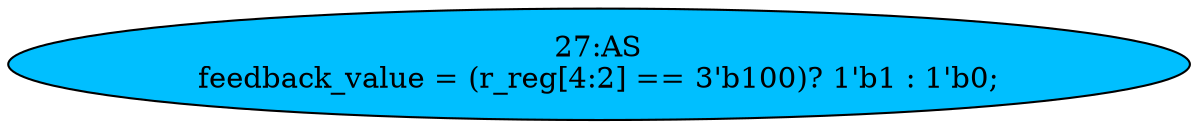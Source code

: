 strict digraph "" {
	node [label="\N"];
	"27:AS"	[ast="<pyverilog.vparser.ast.Assign object at 0x7f160ccea2d0>",
		def_var="['feedback_value']",
		fillcolor=deepskyblue,
		label="27:AS
feedback_value = (r_reg[4:2] == 3'b100)? 1'b1 : 1'b0;",
		statements="[]",
		style=filled,
		typ=Assign,
		use_var="['r_reg']"];
}
